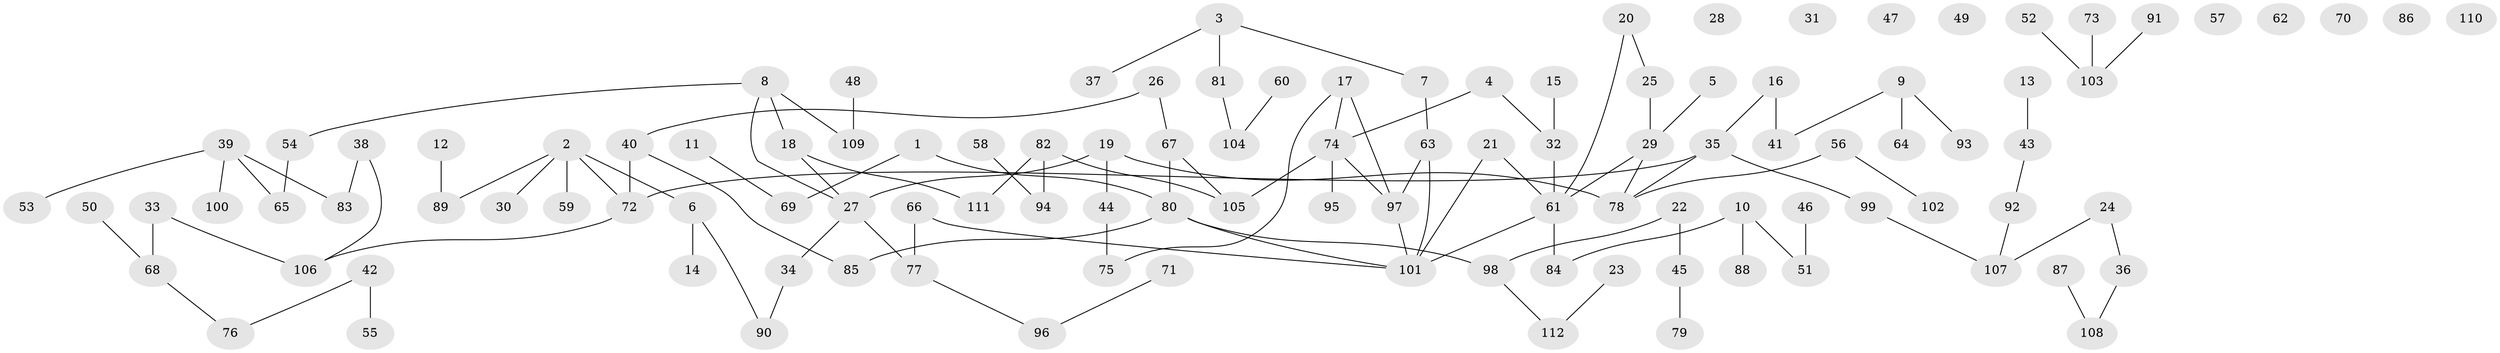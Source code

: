 // Generated by graph-tools (version 1.1) at 2025/25/03/09/25 03:25:20]
// undirected, 112 vertices, 115 edges
graph export_dot {
graph [start="1"]
  node [color=gray90,style=filled];
  1;
  2;
  3;
  4;
  5;
  6;
  7;
  8;
  9;
  10;
  11;
  12;
  13;
  14;
  15;
  16;
  17;
  18;
  19;
  20;
  21;
  22;
  23;
  24;
  25;
  26;
  27;
  28;
  29;
  30;
  31;
  32;
  33;
  34;
  35;
  36;
  37;
  38;
  39;
  40;
  41;
  42;
  43;
  44;
  45;
  46;
  47;
  48;
  49;
  50;
  51;
  52;
  53;
  54;
  55;
  56;
  57;
  58;
  59;
  60;
  61;
  62;
  63;
  64;
  65;
  66;
  67;
  68;
  69;
  70;
  71;
  72;
  73;
  74;
  75;
  76;
  77;
  78;
  79;
  80;
  81;
  82;
  83;
  84;
  85;
  86;
  87;
  88;
  89;
  90;
  91;
  92;
  93;
  94;
  95;
  96;
  97;
  98;
  99;
  100;
  101;
  102;
  103;
  104;
  105;
  106;
  107;
  108;
  109;
  110;
  111;
  112;
  1 -- 69;
  1 -- 80;
  2 -- 6;
  2 -- 30;
  2 -- 59;
  2 -- 72;
  2 -- 89;
  3 -- 7;
  3 -- 37;
  3 -- 81;
  4 -- 32;
  4 -- 74;
  5 -- 29;
  6 -- 14;
  6 -- 90;
  7 -- 63;
  8 -- 18;
  8 -- 27;
  8 -- 54;
  8 -- 109;
  9 -- 41;
  9 -- 64;
  9 -- 93;
  10 -- 51;
  10 -- 84;
  10 -- 88;
  11 -- 69;
  12 -- 89;
  13 -- 43;
  15 -- 32;
  16 -- 35;
  16 -- 41;
  17 -- 74;
  17 -- 75;
  17 -- 97;
  18 -- 27;
  18 -- 111;
  19 -- 27;
  19 -- 44;
  19 -- 78;
  20 -- 25;
  20 -- 61;
  21 -- 61;
  21 -- 101;
  22 -- 45;
  22 -- 98;
  23 -- 112;
  24 -- 36;
  24 -- 107;
  25 -- 29;
  26 -- 40;
  26 -- 67;
  27 -- 34;
  27 -- 77;
  29 -- 61;
  29 -- 78;
  32 -- 61;
  33 -- 68;
  33 -- 106;
  34 -- 90;
  35 -- 72;
  35 -- 78;
  35 -- 99;
  36 -- 108;
  38 -- 83;
  38 -- 106;
  39 -- 53;
  39 -- 65;
  39 -- 83;
  39 -- 100;
  40 -- 72;
  40 -- 85;
  42 -- 55;
  42 -- 76;
  43 -- 92;
  44 -- 75;
  45 -- 79;
  46 -- 51;
  48 -- 109;
  50 -- 68;
  52 -- 103;
  54 -- 65;
  56 -- 78;
  56 -- 102;
  58 -- 94;
  60 -- 104;
  61 -- 84;
  61 -- 101;
  63 -- 97;
  63 -- 101;
  66 -- 77;
  66 -- 101;
  67 -- 80;
  67 -- 105;
  68 -- 76;
  71 -- 96;
  72 -- 106;
  73 -- 103;
  74 -- 95;
  74 -- 97;
  74 -- 105;
  77 -- 96;
  80 -- 85;
  80 -- 98;
  80 -- 101;
  81 -- 104;
  82 -- 94;
  82 -- 105;
  82 -- 111;
  87 -- 108;
  91 -- 103;
  92 -- 107;
  97 -- 101;
  98 -- 112;
  99 -- 107;
}
